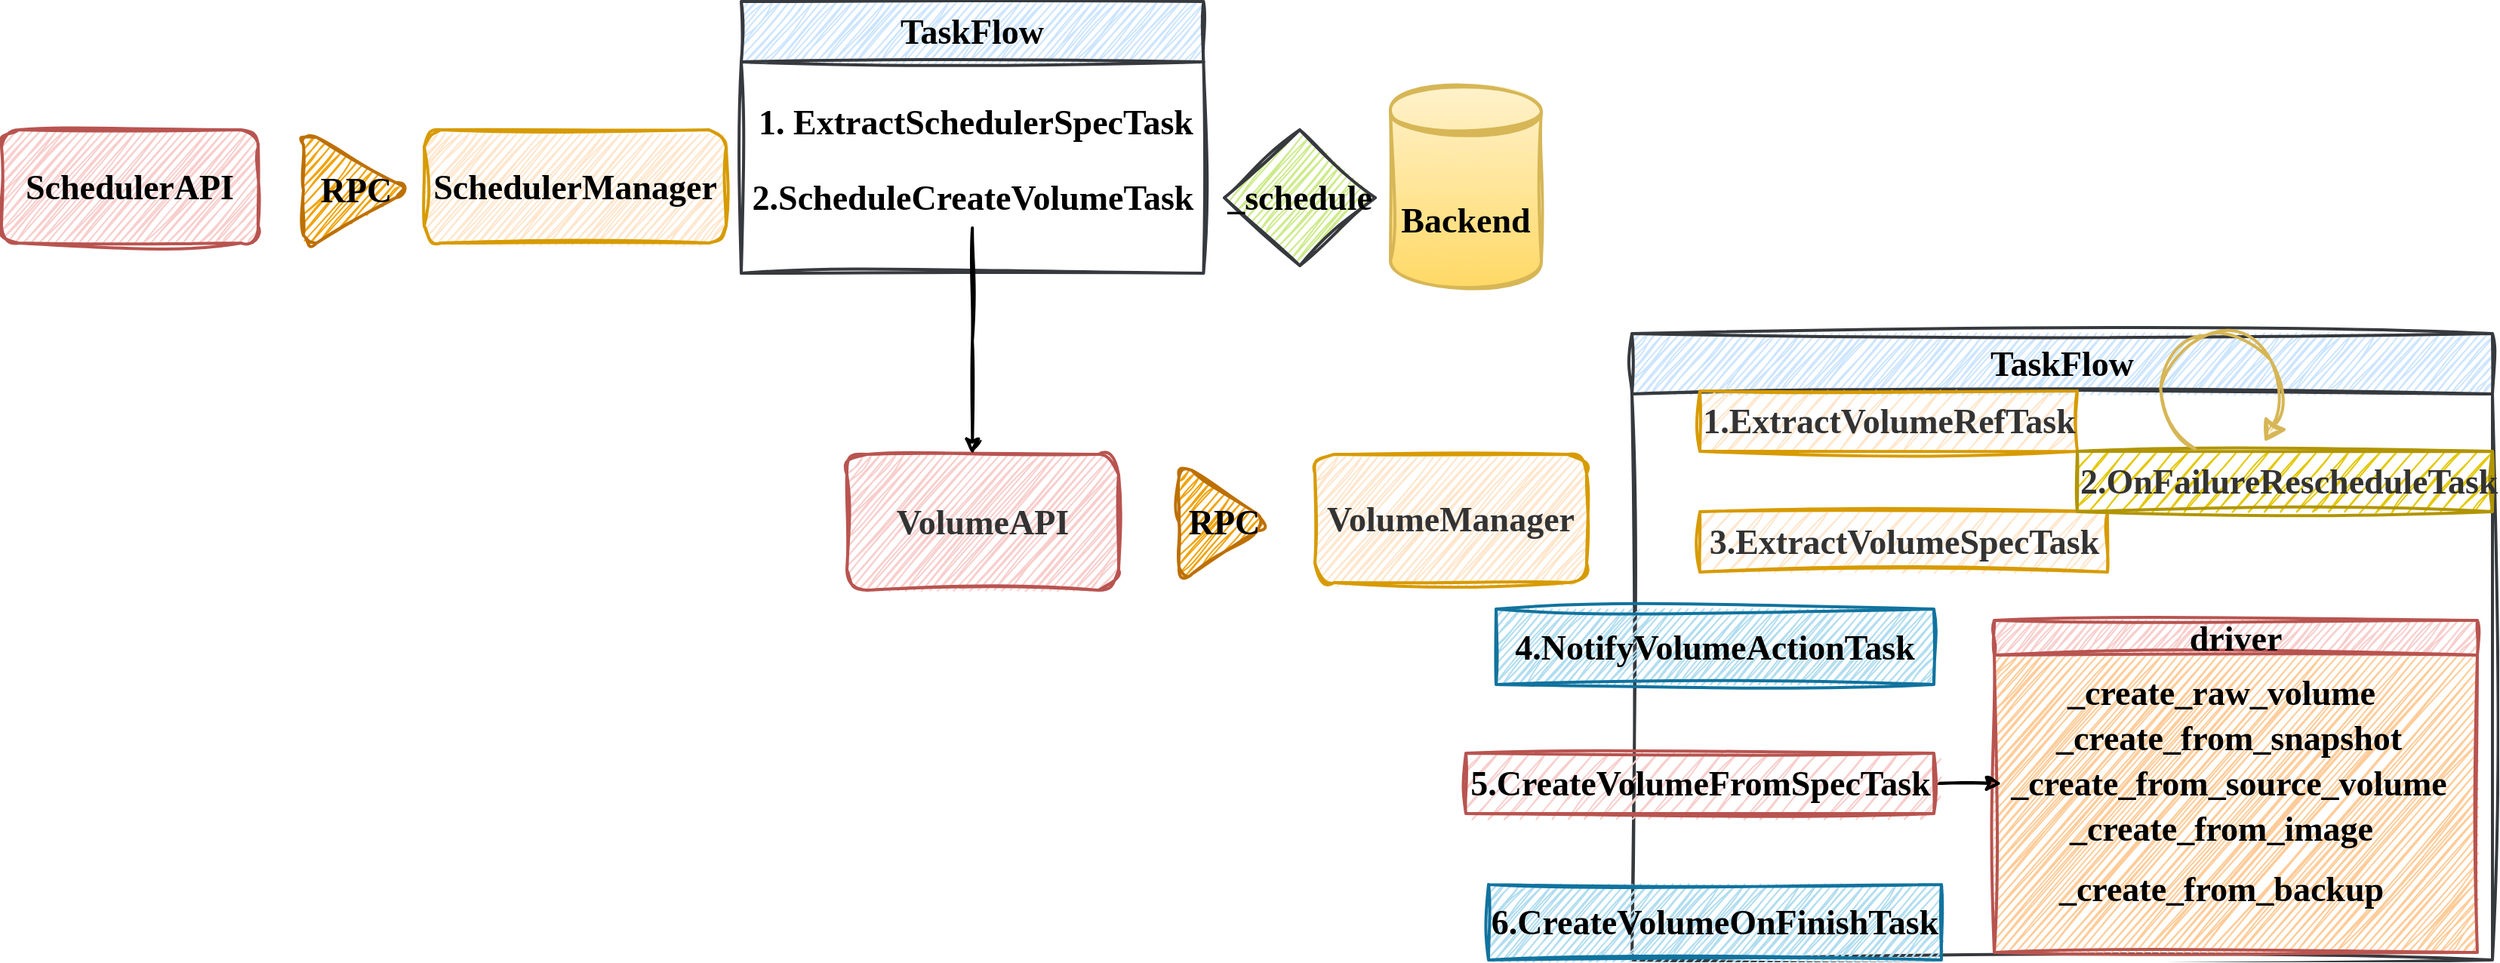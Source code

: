 <mxfile version="28.0.6">
  <diagram name="Page-1" id="sjCgAa_epbBoUUtTD81m">
    <mxGraphModel dx="2570" dy="1235" grid="1" gridSize="10" guides="1" tooltips="1" connect="1" arrows="1" fold="1" page="1" pageScale="1" pageWidth="850" pageHeight="1100" math="0" shadow="0">
      <root>
        <mxCell id="0" />
        <mxCell id="1" parent="0" />
        <mxCell id="ODeFXFRrJwwFYkndYNFc-1" value="&lt;span style=&quot;caret-color: rgb(0, 122, 255); orphans: 4; text-align: left; white-space-collapse: preserve;&quot;&gt;SchedulerAPI&lt;/span&gt;" style="rounded=1;whiteSpace=wrap;html=1;hachureGap=4;fontFamily=Times New Roman;labelBackgroundColor=none;fontSize=23;fillColor=#f8cecc;strokeColor=#b85450;strokeWidth=2;sketch=1;curveFitting=1;jiggle=2;fontStyle=1" parent="1" vertex="1">
          <mxGeometry x="-80" y="335" width="170" height="75" as="geometry" />
        </mxCell>
        <mxCell id="ODeFXFRrJwwFYkndYNFc-4" value="RPC" style="triangle;whiteSpace=wrap;html=1;fontFamily=Times New Roman;rounded=1;hachureGap=4;labelBackgroundColor=none;fontSize=23;fillColor=#f0a30a;fontColor=#000000;strokeColor=#BD7000;strokeWidth=2;sketch=1;curveFitting=1;jiggle=2;fontStyle=1" parent="1" vertex="1">
          <mxGeometry x="120" y="335" width="70" height="80" as="geometry" />
        </mxCell>
        <mxCell id="ODeFXFRrJwwFYkndYNFc-6" value="&lt;span style=&quot;caret-color: rgb(0, 122, 255); orphans: 4; text-align: left; white-space-collapse: preserve;&quot;&gt;SchedulerManager&lt;/span&gt;" style="rounded=1;whiteSpace=wrap;html=1;hachureGap=4;fontFamily=Times New Roman;labelBackgroundColor=none;fontSize=23;fillColor=#ffe6cc;strokeColor=#d79b00;strokeWidth=2;sketch=1;curveFitting=1;jiggle=2;fontStyle=1" parent="1" vertex="1">
          <mxGeometry x="200" y="335" width="200" height="75" as="geometry" />
        </mxCell>
        <mxCell id="ODeFXFRrJwwFYkndYNFc-10" value="TaskFlow" style="swimlane;whiteSpace=wrap;html=1;hachureGap=4;fontFamily=Times New Roman;labelBackgroundColor=none;fontSize=23;strokeWidth=2;sketch=1;curveFitting=1;jiggle=2;fontStyle=1;fillColor=#cce5ff;strokeColor=#36393d;startSize=40;" parent="1" vertex="1">
          <mxGeometry x="410" y="250" width="306.22" height="180" as="geometry" />
        </mxCell>
        <mxCell id="ODeFXFRrJwwFYkndYNFc-11" value="1.&amp;nbsp;&lt;span style=&quot;caret-color: rgb(0, 122, 255); orphans: 4; text-align: left; white-space: pre-wrap;&quot;&gt;ExtractSchedulerSpecTask&lt;/span&gt;" style="text;html=1;align=center;verticalAlign=middle;resizable=0;points=[];autosize=1;strokeColor=none;fillColor=none;fontFamily=Times New Roman;fontColor=default;labelBackgroundColor=none;fontSize=23;strokeWidth=2;sketch=1;curveFitting=1;jiggle=2;fontStyle=1" parent="ODeFXFRrJwwFYkndYNFc-10" vertex="1">
          <mxGeometry x="10" y="60" width="290" height="40" as="geometry" />
        </mxCell>
        <mxCell id="ODeFXFRrJwwFYkndYNFc-12" value="&lt;span style=&quot;caret-color: rgb(0, 122, 255); orphans: 4; text-align: left; white-space: pre-wrap;&quot;&gt;2.ScheduleCreateVolumeTask&lt;/span&gt;" style="text;html=1;align=center;verticalAlign=middle;resizable=0;points=[];autosize=1;strokeColor=none;fillColor=none;fontFamily=Times New Roman;fontColor=default;labelBackgroundColor=none;fontSize=23;strokeWidth=2;sketch=1;curveFitting=1;jiggle=2;fontStyle=1" parent="ODeFXFRrJwwFYkndYNFc-10" vertex="1">
          <mxGeometry x="3.11" y="110" width="300" height="40" as="geometry" />
        </mxCell>
        <mxCell id="ODeFXFRrJwwFYkndYNFc-16" value="&lt;div style=&quot;line-height: 18px; white-space: pre;&quot;&gt;&lt;span&gt;&lt;font&gt;_schedule&lt;/font&gt;&lt;/span&gt;&lt;/div&gt;" style="rhombus;whiteSpace=wrap;html=1;hachureGap=4;fontFamily=Times New Roman;labelBackgroundColor=none;fontSize=23;strokeWidth=2;fillColor=#cdeb8b;strokeColor=#36393d;sketch=1;curveFitting=1;jiggle=2;fontStyle=1" parent="1" vertex="1">
          <mxGeometry x="730" y="335" width="100" height="90" as="geometry" />
        </mxCell>
        <mxCell id="ODeFXFRrJwwFYkndYNFc-20" value="Backend" style="shape=datastore;whiteSpace=wrap;html=1;hachureGap=4;fontFamily=Times New Roman;fontSize=23;labelBackgroundColor=none;strokeWidth=2;fillColor=#fff2cc;strokeColor=#d6b656;gradientColor=#ffd966;sketch=1;curveFitting=1;jiggle=2;fontStyle=1" parent="1" vertex="1">
          <mxGeometry x="840" y="305" width="100" height="135" as="geometry" />
        </mxCell>
        <mxCell id="ODeFXFRrJwwFYkndYNFc-24" value="&lt;span style=&quot;caret-color: rgb(0, 122, 255); color: rgb(51, 51, 51); orphans: 4; text-align: left; white-space-collapse: preserve;&quot;&gt;VolumeAPI&lt;/span&gt;" style="rounded=1;whiteSpace=wrap;html=1;hachureGap=4;fontFamily=Times New Roman;fontSize=23;labelBackgroundColor=none;fillColor=#f8cecc;strokeColor=#b85450;strokeWidth=2;sketch=1;curveFitting=1;jiggle=2;fontStyle=1" parent="1" vertex="1">
          <mxGeometry x="480" y="550" width="180" height="90" as="geometry" />
        </mxCell>
        <mxCell id="ODeFXFRrJwwFYkndYNFc-25" value="" style="edgeStyle=orthogonalEdgeStyle;rounded=0;hachureGap=4;orthogonalLoop=1;jettySize=auto;html=1;fontFamily=Times New Roman;fontSize=23;labelBackgroundColor=none;strokeWidth=2;sketch=1;curveFitting=1;jiggle=2;fontStyle=1;entryX=0.462;entryY=0;entryDx=0;entryDy=0;entryPerimeter=0;" parent="1" source="ODeFXFRrJwwFYkndYNFc-12" edge="1" target="ODeFXFRrJwwFYkndYNFc-24">
          <mxGeometry relative="1" as="geometry">
            <mxPoint x="571.22" y="460" as="targetPoint" />
            <Array as="points" />
          </mxGeometry>
        </mxCell>
        <mxCell id="ODeFXFRrJwwFYkndYNFc-26" value="RPC" style="triangle;whiteSpace=wrap;html=1;fontFamily=Times New Roman;rounded=1;hachureGap=4;labelBackgroundColor=none;fontSize=23;fillColor=#f0a30a;fontColor=#000000;strokeColor=#BD7000;strokeWidth=2;sketch=1;curveFitting=1;jiggle=2;fontStyle=1" parent="1" vertex="1">
          <mxGeometry x="700" y="555" width="60" height="80" as="geometry" />
        </mxCell>
        <mxCell id="ODeFXFRrJwwFYkndYNFc-27" value="&lt;span style=&quot;caret-color: rgb(0, 122, 255); color: rgb(51, 51, 51); orphans: 4; text-align: left; white-space-collapse: preserve;&quot;&gt;VolumeManager&lt;/span&gt;" style="rounded=1;whiteSpace=wrap;html=1;hachureGap=4;fontFamily=Times New Roman;labelBackgroundColor=none;fontSize=23;fillColor=#ffe6cc;strokeColor=#d79b00;strokeWidth=2;sketch=1;curveFitting=1;jiggle=2;fontStyle=1" parent="1" vertex="1">
          <mxGeometry x="790" y="550" width="180" height="85" as="geometry" />
        </mxCell>
        <mxCell id="ODeFXFRrJwwFYkndYNFc-28" value="TaskFlow" style="swimlane;whiteSpace=wrap;html=1;hachureGap=4;fontFamily=Times New Roman;labelBackgroundColor=none;fontSize=23;strokeWidth=2;sketch=1;curveFitting=1;jiggle=2;fontStyle=1;fillColor=#cce5ff;strokeColor=#36393d;startSize=40;" parent="1" vertex="1">
          <mxGeometry x="1000" y="470" width="570" height="415" as="geometry" />
        </mxCell>
        <mxCell id="ODeFXFRrJwwFYkndYNFc-83" value="driver" style="swimlane;whiteSpace=wrap;html=1;hachureGap=4;fontFamily=Times New Roman;fillColor=#f8cecc;strokeColor=#b85450;sketch=1;curveFitting=1;jiggle=2;swimlaneFillColor=#FFCC99;fontSize=23;fontStyle=1;labelBackgroundColor=none;strokeWidth=2;" parent="ODeFXFRrJwwFYkndYNFc-28" vertex="1">
          <mxGeometry x="240" y="190" width="320" height="220" as="geometry" />
        </mxCell>
        <mxCell id="ODeFXFRrJwwFYkndYNFc-87" value="_create_from_image" style="text;html=1;align=center;verticalAlign=middle;resizable=0;points=[];autosize=1;strokeColor=none;fillColor=none;fontFamily=Times New Roman;sketch=1;curveFitting=1;jiggle=2;fontSize=23;fontStyle=1;labelBackgroundColor=none;strokeWidth=2;" parent="ODeFXFRrJwwFYkndYNFc-83" vertex="1">
          <mxGeometry x="45" y="118" width="210" height="40" as="geometry" />
        </mxCell>
        <mxCell id="ODeFXFRrJwwFYkndYNFc-86" value="_create_from_source_volume" style="text;html=1;align=center;verticalAlign=middle;resizable=0;points=[];autosize=1;strokeColor=none;fillColor=none;fontFamily=Times New Roman;sketch=1;curveFitting=1;jiggle=2;fontSize=23;fontStyle=1;labelBackgroundColor=none;strokeWidth=2;" parent="ODeFXFRrJwwFYkndYNFc-83" vertex="1">
          <mxGeometry x="5" y="88" width="300" height="40" as="geometry" />
        </mxCell>
        <mxCell id="ODeFXFRrJwwFYkndYNFc-88" value="_create_from_backup" style="text;html=1;align=center;verticalAlign=middle;resizable=0;points=[];autosize=1;strokeColor=none;fillColor=none;fontFamily=Times New Roman;sketch=1;curveFitting=1;jiggle=2;fontSize=23;fontStyle=1;labelBackgroundColor=none;strokeWidth=2;" parent="ODeFXFRrJwwFYkndYNFc-83" vertex="1">
          <mxGeometry x="40" y="158" width="220" height="40" as="geometry" />
        </mxCell>
        <mxCell id="ODeFXFRrJwwFYkndYNFc-85" value="_create_from_snapshot" style="text;html=1;align=center;verticalAlign=middle;resizable=0;points=[];autosize=1;strokeColor=none;fillColor=none;fontFamily=Times New Roman;sketch=1;curveFitting=1;jiggle=2;fontSize=23;fontStyle=1;labelBackgroundColor=none;strokeWidth=2;" parent="ODeFXFRrJwwFYkndYNFc-83" vertex="1">
          <mxGeometry x="35" y="58" width="240" height="40" as="geometry" />
        </mxCell>
        <mxCell id="ODeFXFRrJwwFYkndYNFc-84" value="_create_raw_volume" style="text;html=1;align=center;verticalAlign=middle;resizable=0;points=[];autosize=1;strokeColor=none;fillColor=none;fontFamily=Times New Roman;sketch=1;curveFitting=1;jiggle=2;fontSize=23;fontStyle=1;labelBackgroundColor=none;strokeWidth=2;" parent="ODeFXFRrJwwFYkndYNFc-83" vertex="1">
          <mxGeometry x="40" y="28" width="220" height="40" as="geometry" />
        </mxCell>
        <mxCell id="ODeFXFRrJwwFYkndYNFc-29" value="&lt;span style=&quot;caret-color: rgb(0, 122, 255); color: rgb(51, 51, 51); orphans: 4; text-align: left; white-space: pre-wrap;&quot;&gt;1.ExtractVolumeRefTask&lt;/span&gt;" style="text;html=1;align=center;verticalAlign=middle;resizable=0;points=[];autosize=1;fontFamily=Times New Roman;labelBackgroundColor=none;fontSize=23;strokeWidth=2;sketch=1;curveFitting=1;jiggle=2;fontStyle=1;fillColor=#ffe6cc;strokeColor=#d79b00;" parent="ODeFXFRrJwwFYkndYNFc-28" vertex="1">
          <mxGeometry x="45" y="38" width="250" height="40" as="geometry" />
        </mxCell>
        <mxCell id="ODeFXFRrJwwFYkndYNFc-33" value="&lt;span style=&quot;caret-color: rgb(0, 122, 255); color: rgb(51, 51, 51); orphans: 4; text-align: left; white-space: pre-wrap;&quot;&gt;3.ExtractVolumeSpecTask&lt;/span&gt;" style="text;html=1;align=center;verticalAlign=middle;resizable=0;points=[];autosize=1;fontFamily=Times New Roman;fontSize=23;labelBackgroundColor=none;strokeWidth=2;sketch=1;curveFitting=1;jiggle=2;fontStyle=1;fillColor=#ffe6cc;strokeColor=#d79b00;" parent="ODeFXFRrJwwFYkndYNFc-28" vertex="1">
          <mxGeometry x="45" y="118" width="270" height="40" as="geometry" />
        </mxCell>
        <mxCell id="ODeFXFRrJwwFYkndYNFc-58" value="&lt;span style=&quot;text-wrap-mode: nowrap;&quot;&gt;4.NotifyVolumeActionTask&lt;/span&gt;" style="html=1;whiteSpace=wrap;container=1;recursiveResize=0;collapsible=0;hachureGap=4;fontFamily=Times New Roman;fontSize=23;strokeWidth=2;fillColor=#b1ddf0;strokeColor=#10739e;sketch=1;curveFitting=1;jiggle=2;fontStyle=1;labelBackgroundColor=none;" parent="ODeFXFRrJwwFYkndYNFc-28" vertex="1">
          <mxGeometry x="-90" y="182.5" width="290" height="50" as="geometry" />
        </mxCell>
        <mxCell id="ODeFXFRrJwwFYkndYNFc-61" value="&lt;span style=&quot;text-wrap-mode: nowrap;&quot;&gt;6.CreateVolumeOnFinishTask&lt;/span&gt;" style="html=1;whiteSpace=wrap;container=1;recursiveResize=0;collapsible=0;hachureGap=4;fontFamily=Times New Roman;fontSize=23;strokeWidth=2;fillColor=#b1ddf0;strokeColor=#10739e;sketch=1;curveFitting=1;jiggle=2;fontStyle=1;labelBackgroundColor=none;" parent="ODeFXFRrJwwFYkndYNFc-28" vertex="1">
          <mxGeometry x="-95" y="365" width="300" height="50" as="geometry" />
        </mxCell>
        <mxCell id="ODeFXFRrJwwFYkndYNFc-32" value="&lt;span style=&quot;caret-color: rgb(0, 122, 255); color: rgb(51, 51, 51); font-variant-caps: normal; letter-spacing: normal; orphans: 4; text-align: left; text-indent: 0px; text-transform: none; white-space: pre-wrap; word-spacing: 0px; -webkit-text-stroke-width: 0px; text-decoration: none; float: none; display: inline !important;&quot;&gt;2.OnFailureRescheduleTask&lt;/span&gt;" style="text;whiteSpace=wrap;html=1;fontFamily=Times New Roman;fontSize=23;labelBackgroundColor=none;strokeWidth=2;fillColor=#e3c800;strokeColor=#B09500;sketch=1;curveFitting=1;jiggle=2;fontStyle=1;fontColor=#000000;" parent="ODeFXFRrJwwFYkndYNFc-28" vertex="1">
          <mxGeometry x="295" y="78" width="275" height="40" as="geometry" />
        </mxCell>
        <mxCell id="WleRzID5QFHttuPiVHLd-5" value="" style="edgeStyle=orthogonalEdgeStyle;rounded=0;sketch=1;hachureGap=4;jiggle=2;curveFitting=1;orthogonalLoop=1;jettySize=auto;html=1;fontFamily=Architects Daughter;fontSource=https%3A%2F%2Ffonts.googleapis.com%2Fcss%3Ffamily%3DArchitects%2BDaughter;strokeWidth=2;fontSize=23;" edge="1" parent="ODeFXFRrJwwFYkndYNFc-28" source="ODeFXFRrJwwFYkndYNFc-38" target="ODeFXFRrJwwFYkndYNFc-86">
          <mxGeometry relative="1" as="geometry" />
        </mxCell>
        <mxCell id="ODeFXFRrJwwFYkndYNFc-38" value="&lt;font&gt;5.CreateVolumeFromSpecTask&lt;/font&gt;" style="text;html=1;align=center;verticalAlign=middle;resizable=0;points=[];autosize=1;fontFamily=Times New Roman;fontSize=23;labelBackgroundColor=none;strokeWidth=2;labelBorderColor=none;fillColor=#f8cecc;strokeColor=#b85450;sketch=1;curveFitting=1;jiggle=2;fontStyle=1" parent="ODeFXFRrJwwFYkndYNFc-28" vertex="1">
          <mxGeometry x="-110" y="278" width="310" height="40" as="geometry" />
        </mxCell>
        <mxCell id="ODeFXFRrJwwFYkndYNFc-68" value="" style="verticalLabelPosition=bottom;verticalAlign=top;html=1;shape=mxgraph.basic.arc;startAngle=0.348;endAngle=0.129;hachureGap=4;fontFamily=Times New Roman;rotation=80;fontSize=23;strokeWidth=2;fillColor=#fff2cc;strokeColor=#d6b656;sketch=1;curveFitting=1;jiggle=2;fontStyle=1;labelBackgroundColor=none;" parent="1" vertex="1">
          <mxGeometry x="1350" y="470" width="80" height="80" as="geometry" />
        </mxCell>
        <mxCell id="ODeFXFRrJwwFYkndYNFc-71" value="" style="shape=mxgraph.arrows2.wedgeArrow;html=1;bendable=0;startWidth=7;fillColor=#fff2cc;defaultFillColor=invert;defaultGradientColor=invert;rounded=0;hachureGap=4;fontFamily=Times New Roman;fontSize=23;strokeWidth=2;strokeColor=#d6b656;sketch=1;curveFitting=1;jiggle=2;fontStyle=1;labelBackgroundColor=none;" parent="1" edge="1">
          <mxGeometry width="100" height="100" relative="1" as="geometry">
            <mxPoint x="1426" y="530" as="sourcePoint" />
            <mxPoint x="1420" y="540" as="targetPoint" />
          </mxGeometry>
        </mxCell>
      </root>
    </mxGraphModel>
  </diagram>
</mxfile>
